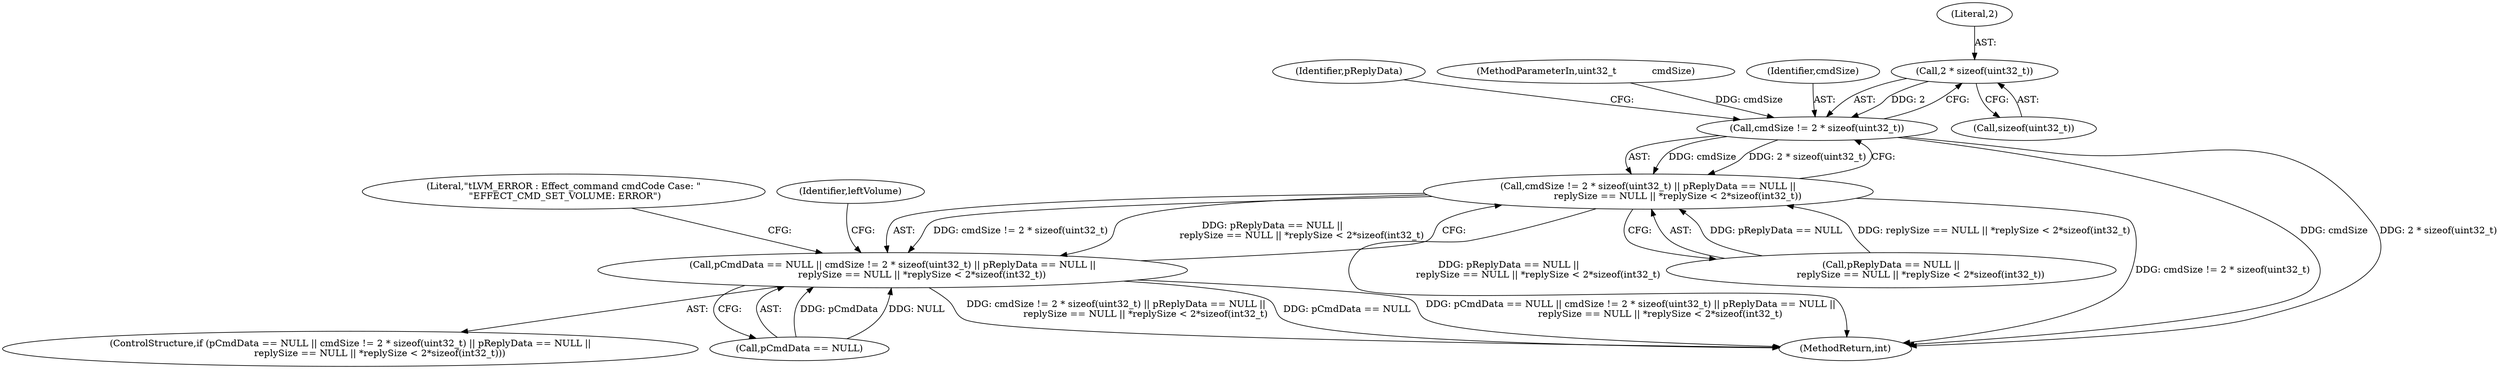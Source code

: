 digraph "0_Android_9e29523b9537983b4c4b205ff868d0b3bca0383b@API" {
"1001125" [label="(Call,2 * sizeof(uint32_t))"];
"1001123" [label="(Call,cmdSize != 2 * sizeof(uint32_t))"];
"1001122" [label="(Call,cmdSize != 2 * sizeof(uint32_t) || pReplyData == NULL ||\n                    replySize == NULL || *replySize < 2*sizeof(int32_t))"];
"1001118" [label="(Call,pCmdData == NULL || cmdSize != 2 * sizeof(uint32_t) || pReplyData == NULL ||\n                    replySize == NULL || *replySize < 2*sizeof(int32_t))"];
"1001129" [label="(Call,pReplyData == NULL ||\n                    replySize == NULL || *replySize < 2*sizeof(int32_t))"];
"1001131" [label="(Identifier,pReplyData)"];
"1001125" [label="(Call,2 * sizeof(uint32_t))"];
"1000110" [label="(MethodParameterIn,uint32_t            cmdSize)"];
"1001117" [label="(ControlStructure,if (pCmdData == NULL || cmdSize != 2 * sizeof(uint32_t) || pReplyData == NULL ||\n                    replySize == NULL || *replySize < 2*sizeof(int32_t)))"];
"1001146" [label="(Literal,\"\tLVM_ERROR : Effect_command cmdCode Case: \"\n \"EFFECT_CMD_SET_VOLUME: ERROR\")"];
"1001118" [label="(Call,pCmdData == NULL || cmdSize != 2 * sizeof(uint32_t) || pReplyData == NULL ||\n                    replySize == NULL || *replySize < 2*sizeof(int32_t))"];
"1001123" [label="(Call,cmdSize != 2 * sizeof(uint32_t))"];
"1001126" [label="(Literal,2)"];
"1001119" [label="(Call,pCmdData == NULL)"];
"1001271" [label="(MethodReturn,int)"];
"1001151" [label="(Identifier,leftVolume)"];
"1001127" [label="(Call,sizeof(uint32_t))"];
"1001122" [label="(Call,cmdSize != 2 * sizeof(uint32_t) || pReplyData == NULL ||\n                    replySize == NULL || *replySize < 2*sizeof(int32_t))"];
"1001124" [label="(Identifier,cmdSize)"];
"1001125" -> "1001123"  [label="AST: "];
"1001125" -> "1001127"  [label="CFG: "];
"1001126" -> "1001125"  [label="AST: "];
"1001127" -> "1001125"  [label="AST: "];
"1001123" -> "1001125"  [label="CFG: "];
"1001125" -> "1001123"  [label="DDG: 2"];
"1001123" -> "1001122"  [label="AST: "];
"1001124" -> "1001123"  [label="AST: "];
"1001131" -> "1001123"  [label="CFG: "];
"1001122" -> "1001123"  [label="CFG: "];
"1001123" -> "1001271"  [label="DDG: cmdSize"];
"1001123" -> "1001271"  [label="DDG: 2 * sizeof(uint32_t)"];
"1001123" -> "1001122"  [label="DDG: cmdSize"];
"1001123" -> "1001122"  [label="DDG: 2 * sizeof(uint32_t)"];
"1000110" -> "1001123"  [label="DDG: cmdSize"];
"1001122" -> "1001118"  [label="AST: "];
"1001122" -> "1001129"  [label="CFG: "];
"1001129" -> "1001122"  [label="AST: "];
"1001118" -> "1001122"  [label="CFG: "];
"1001122" -> "1001271"  [label="DDG: pReplyData == NULL ||\n                    replySize == NULL || *replySize < 2*sizeof(int32_t)"];
"1001122" -> "1001271"  [label="DDG: cmdSize != 2 * sizeof(uint32_t)"];
"1001122" -> "1001118"  [label="DDG: cmdSize != 2 * sizeof(uint32_t)"];
"1001122" -> "1001118"  [label="DDG: pReplyData == NULL ||\n                    replySize == NULL || *replySize < 2*sizeof(int32_t)"];
"1001129" -> "1001122"  [label="DDG: pReplyData == NULL"];
"1001129" -> "1001122"  [label="DDG: replySize == NULL || *replySize < 2*sizeof(int32_t)"];
"1001118" -> "1001117"  [label="AST: "];
"1001118" -> "1001119"  [label="CFG: "];
"1001119" -> "1001118"  [label="AST: "];
"1001146" -> "1001118"  [label="CFG: "];
"1001151" -> "1001118"  [label="CFG: "];
"1001118" -> "1001271"  [label="DDG: cmdSize != 2 * sizeof(uint32_t) || pReplyData == NULL ||\n                    replySize == NULL || *replySize < 2*sizeof(int32_t)"];
"1001118" -> "1001271"  [label="DDG: pCmdData == NULL"];
"1001118" -> "1001271"  [label="DDG: pCmdData == NULL || cmdSize != 2 * sizeof(uint32_t) || pReplyData == NULL ||\n                    replySize == NULL || *replySize < 2*sizeof(int32_t)"];
"1001119" -> "1001118"  [label="DDG: pCmdData"];
"1001119" -> "1001118"  [label="DDG: NULL"];
}
